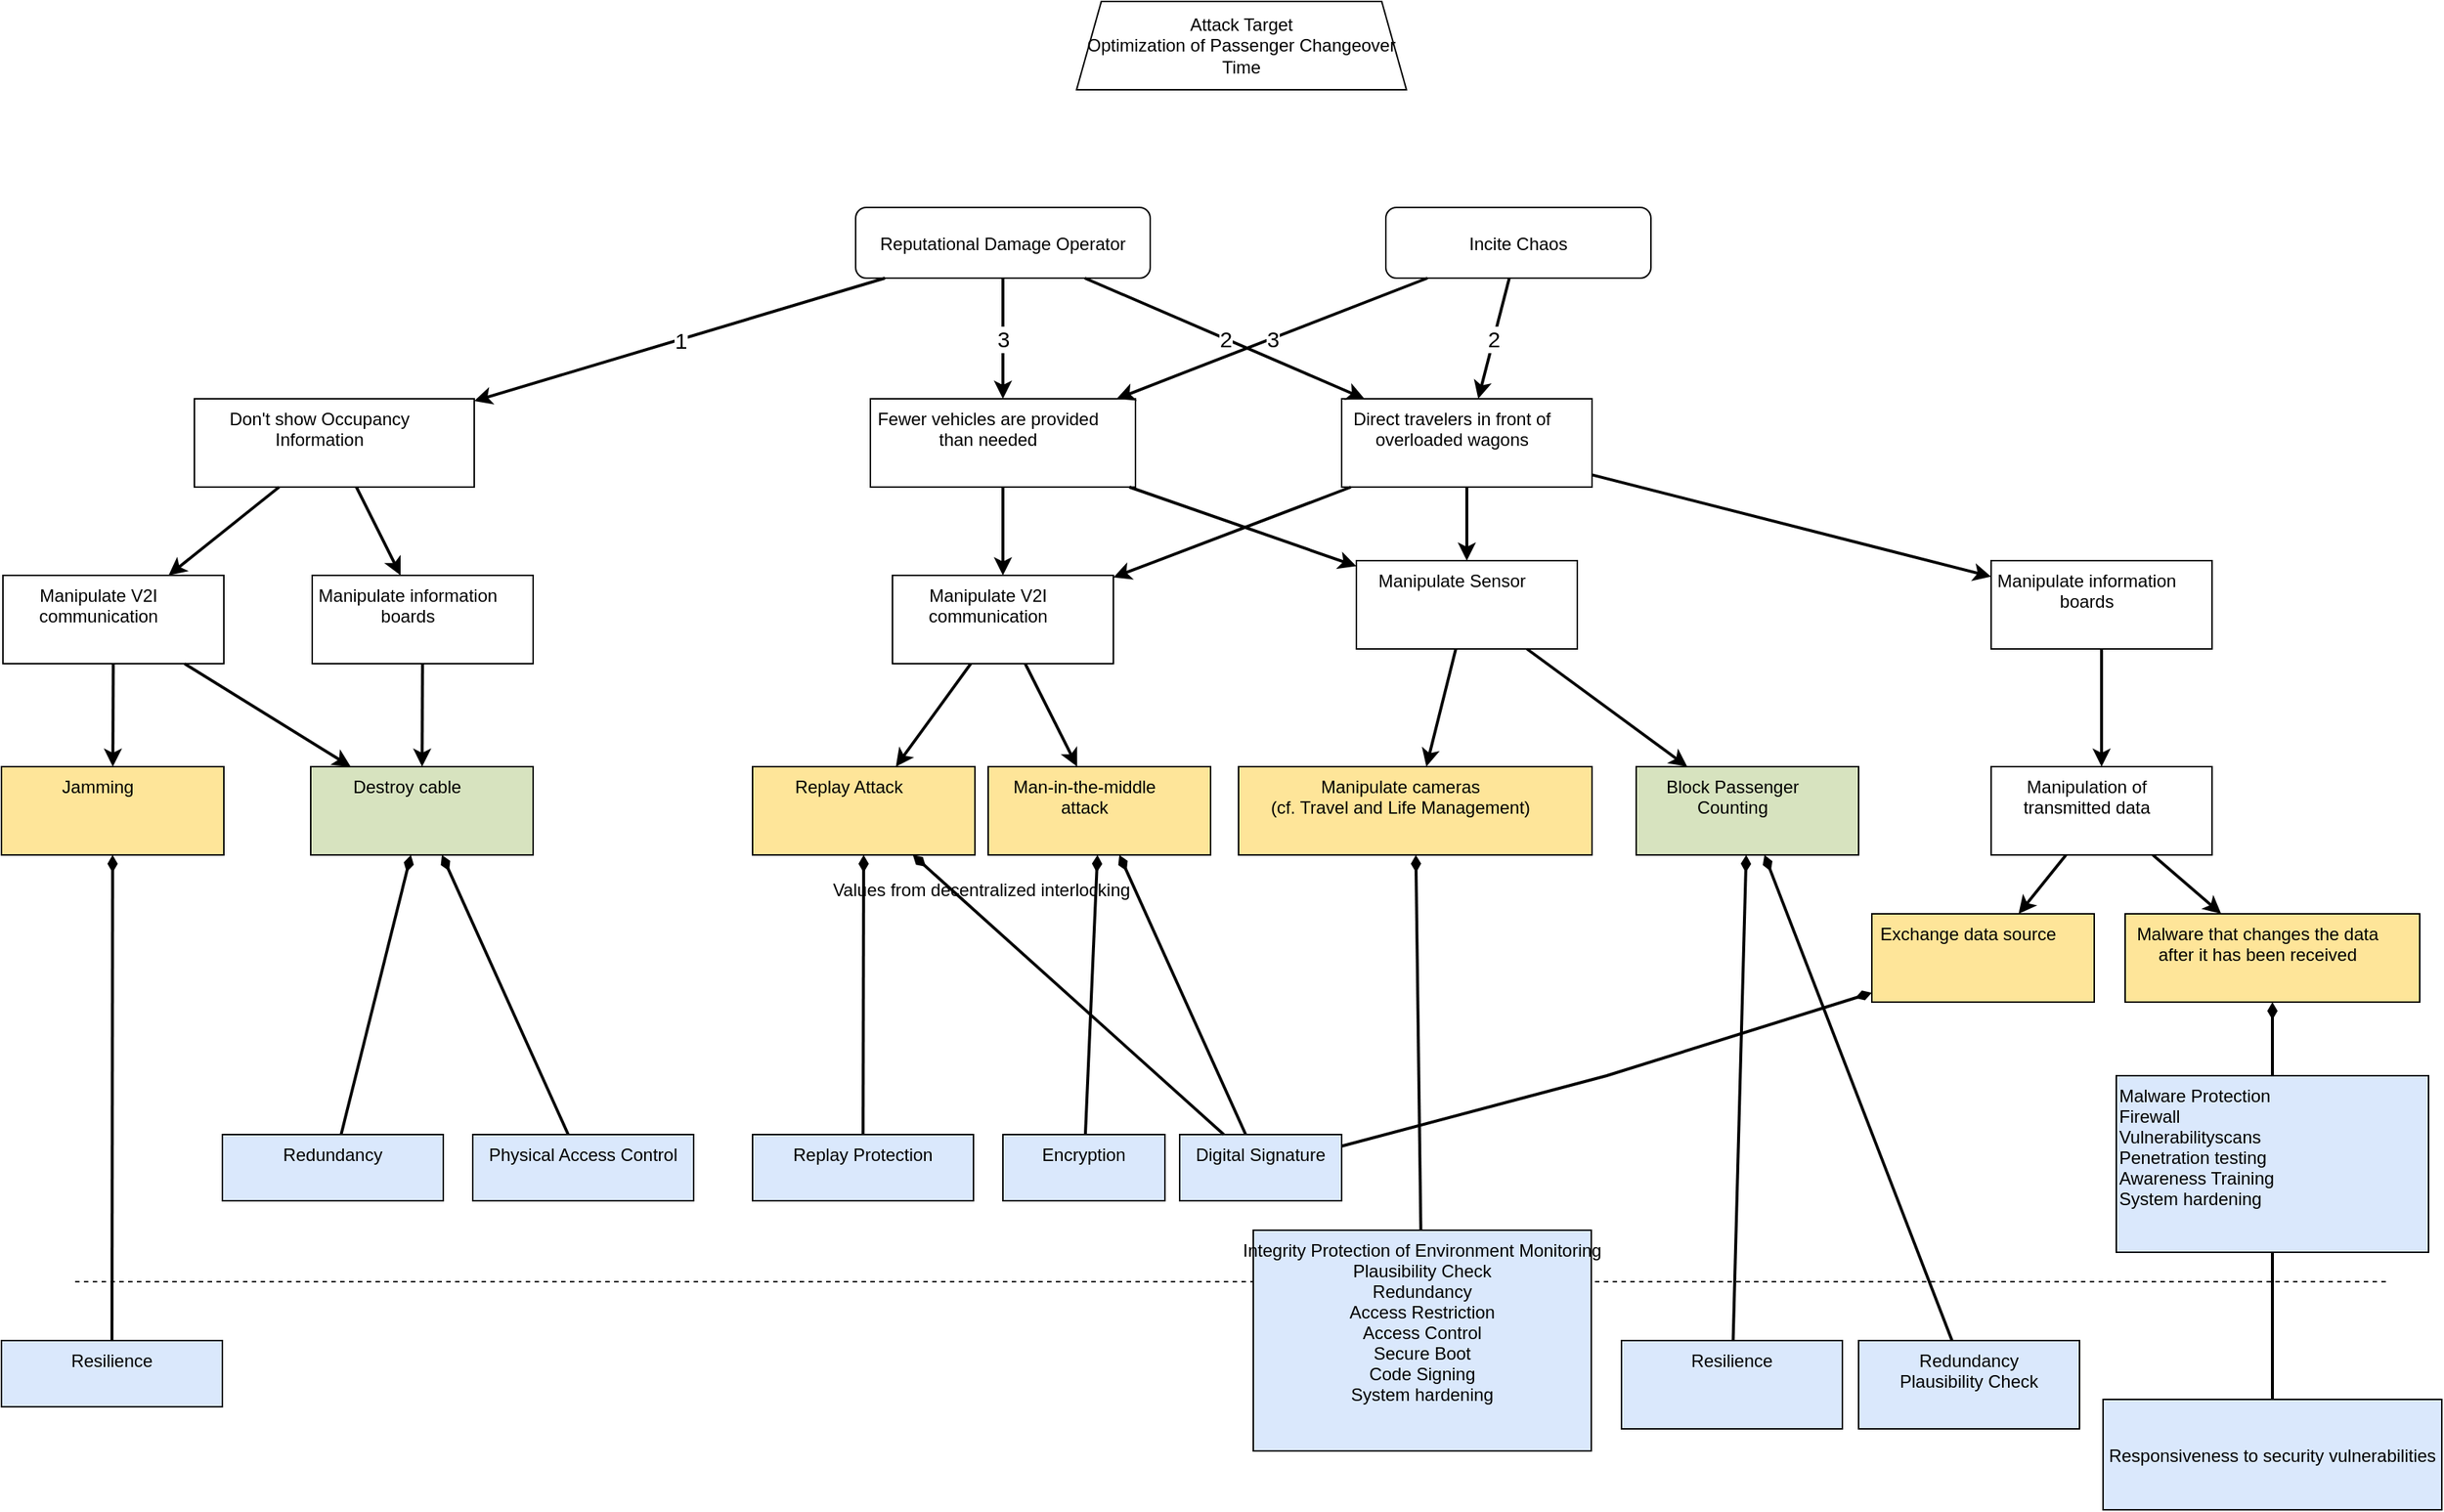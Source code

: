 <mxfile compressed="false" version="19.0.2" type="device">
  <diagram id="F4AxN8WZ1SMrrOvMYFiD" name="Page-1">
    <mxGraphModel dx="823" dy="1149" grid="1" gridSize="10" guides="1" tooltips="1" connect="1" arrows="1" fold="1" page="1" pageScale="1" pageWidth="850" pageHeight="1100" math="0" shadow="0">
      <root>
        <object tooltip="" id="0">
          <ag_global_attributes>
            <ag_global_attribute name="Resources" value="" iconName="hammer" min="0" max="5" />
            <ag_global_attribute name="Knowledge" value="" iconName="lightbulb" min="0" max="5" />
            <ag_global_attribute name="Location" value="" iconName="map_pin_ellipse" min="0" max="1" />
            <ag_global_attribute name="Impact" value="" iconName="flame" min="0" max="5" />
          </ag_global_attributes>
          <ag_attributes />
          <ag_computed_attributes />
          <ag_aggregation_functions>
            <ag_aggregation_function name="default" id="6b1d22791hih8" default="activity_w;link" fn="function (collection) { &#10;    var result = null; &#10;    if (collection.childAttributes.length == 1) { &#10;        result = collection.childAttributes[0].attributes;&#10;        result._marking = collection.childAttributes[0].id;&#10;    } else { &#10;        var candidates = []; &#10;        var worstValue = 0; &#10;        collection.childAttributes.forEach(function(child) { &#10;            var value = parseInt(child.computedAttribute); &#10;            if (value &gt; worstValue) { &#10;                worstValue = value; &#10;                candidates = []; &#10;                candidates.push(child); &#10;            } else if (value == worstValue) { &#10;                candidates.push(child); &#10;            } &#10;        }); &#10;        var tiebreaker = function(candidates, name, max) { &#10;            var min_value = max; &#10;            candidates.forEach(function(node) { &#10;                min_value = Math.min(min_value, node.attributes[name]); &#10;            }); &#10;            result = []; &#10;            candidates.forEach(function(node) { &#10;                if (node.attributes[name] == min_value) { &#10;                    result.push(node); &#10;                } &#10;            }); &#10;            return result; &#10;        }; &#10;        if (candidates.length &gt; 1) { &#10;            candidates = tiebreaker(candidates, &quot;Resources&quot;, collection.globalAttributes[&quot;Resources&quot;].max); &#10;            if (candidates.length &gt; 1) { &#10;                candidates = tiebreaker(candidates, &quot;Knowledge&quot;, collection.globalAttributes[&quot;Knowledge&quot;].max); &#10;            } &#10;        } &#10;        result = candidates[0].attributes;&#10;        result._marking = candidates[0].id;&#10;    } &#10;    return result; &#10;}" />
            <ag_aggregation_function name="AND" id="gf0d4f199018" default="and" fn="function (collection) { &#10;    var result = {}; &#10;    var ids = [];&#10;    collection.childAttributes.forEach(function(child) { &#10;    for (var attribute in child.attributes) { &#10;            if (attribute in result) { &#10;                result[attribute] += parseInt(child.attributes[attribute]); &#10;            } else { &#10;                result[attribute] = parseInt(child.attributes[attribute]); &#10;            } &#10;        }&#10;        ids.push(child.id);&#10;    }); &#10;    for (var attribute in result) { &#10;        if (attribute in collection.globalAttributes) { &#10;            result[attribute] = Math.min(collection.globalAttributes[attribute].max, result[attribute]); &#10;        } &#10;    }&#10;    result._marking = ids.join(&quot;;&quot;);&#10;    return result; &#10;}" />
            <ag_aggregation_function name="Security Control" id="73f575i0ghij5" default="activity_g;activity_y" fn="function (collection) { &#10;    var result = {}; &#10;    for (var attribute in collection.localAttributes) { &#10;        result[attribute] = parseInt(collection.localAttributes[attribute]); &#10;    } &#10;    collection.childAttributes.forEach(function(child) { &#10;        for (var attribute in child.attributes) { &#10;            if (attribute in collection.globalAttributes) { &#10;                if (attribute in result) { &#10;                    result[attribute] += parseInt(child.attributes[attribute]); &#10;                } &#10;            } &#10;        } &#10;    }); &#10;    for (var attribute in result) { &#10;        if (attribute in collection.globalAttributes) { &#10;            result[attribute] = Math.min(collection.globalAttributes[attribute].max, result[attribute]); &#10;        } &#10;    } &#10;    return result; &#10;}" />
            <ag_aggregation_function name="Risk" id="egf49jfgj408" default="consequence" fn="function (collection) {  &#10;    var maxRisk = &quot;L&quot;; &#10;    var matrix = [ &#10;        [&quot;L&quot;, &quot;L&quot;, &quot;L&quot;, &quot;L&quot;, &quot;L&quot;], &#10;        [&quot;L&quot;, &quot;L&quot;, &quot;M&quot;, &quot;M&quot;, &quot;M&quot;], &#10;        [&quot;L&quot;, &quot;M&quot;, &quot;M&quot;, &quot;S&quot;, &quot;S&quot;], &#10;        [&quot;L&quot;, &quot;M&quot;, &quot;S&quot;, &quot;V&quot;, &quot;V&quot;], &#10;        [&quot;L&quot;, &quot;M&quot;, &quot;S&quot;, &quot;V&quot;, &quot;V&quot;], &#10;    ];&#10;    ids = [];&#10; &#10;    var compareRisk = function(risk1, risk2) { &#10;        /*&#10;        * Returns:&#10;        *  - Null: if one of the parameters is not a character representing a risk&#10;        *  - Negativ integer: if risk1 &lt; risk2&#10;        *  - Zero: if risks are equal&#10;        *  - Positive integer: if risk1 &gt; risk2&#10;        */&#10;        var values = [&quot;L&quot;, &quot;M&quot;, &quot;S&quot;, &quot;V&quot;]; &#10;        var index_risk1 = values.indexOf(risk1); &#10;        var index_risk2 = values.indexOf(risk2); &#10; &#10;        if (index_risk1 == -1 || index_risk2 == -1) { &#10;            return null; &#10;        } &#10;        return index_risk1 - index_risk2; &#10; &#10;    } &#10;     &#10;    collection.childAttributes.forEach(function(child) {  &#10;        var impact = 1;  &#10;        if (child.edgeWeight !== null) {  &#10;            impact = parseInt(child.edgeWeight);  &#10;        }&#10;        var _impact = parseInt(child.attributes._impact) || 0;&#10;        impact = Math.max(impact - _impact, 1);&#10;        var af = parseInt(child.computedAttribute) || parseInt(child.attributes._af);&#10;        risk = matrix[af - 1][impact - 1];&#10;        result = compareRisk(risk, maxRisk);&#10;        if (result &gt; 0) { &#10;            maxRisk = risk;&#10;            ids = [child.id];&#10;        } else if (result == 0){&#10;            ids.push(child.id);&#10;        }&#10;    });  &#10;  &#10;    return {'_risk': maxRisk, &quot;_marking&quot;: ids.join(&quot;;&quot;)};  &#10;}" />
            <ag_aggregation_function name="Impact" id="397423adceb0f" default="" fn="function(collection) {&#10;    var impact = 0;&#10;    var result = {}&#10;    &#10;    collection.childAttributes.forEach(function(child) {&#10;        if (&quot;Impact&quot; in child.attributes) {&#10;            impact += parseInt(child.attributes[&quot;Impact&quot;]);&#10;        } else if (&quot;Resources&quot; in child.attributes &amp;&amp; &quot;Knowledge&quot; in child.attributes &amp;&amp; &quot;Location&quot; in child.attributes) {&#10;            result._af = child.computedAttribute&#10;            result._marking = child.id;&#10;        }&#10;    });&#10;    result._impact = Math.min(impact, collection.globalAttributes[&quot;Impact&quot;].max);&#10;    &#10;    return result;&#10;}" />
          </ag_aggregation_functions>
          <ag_computed_attributes_functions>
            <ag_computed_attributes_function name="default" id="dbg60ff69g9a" default="activity_w;activity_g;activity_y" fn="function (collection) { &#10;    var colorMatrix = {&#10;        5: {&quot;fillColor&quot;: &quot;#cc0000&quot;, &quot;fontColor&quot;: &quot;#ffffff&quot;},&#10;        4: {&quot;fillColor&quot;: &quot;#ff4000&quot;, &quot;fontColor&quot;: &quot;#ffffff&quot;},&#10;        3: {&quot;fillColor&quot;: &quot;#ffdd00&quot;, &quot;fontColor&quot;: &quot;#000000&quot;},&#10;        2: {&quot;fillColor&quot;: &quot;#d4ff00&quot;, &quot;fontColor&quot;: &quot;#000000&quot;},&#10;        1: {&quot;fillColor&quot;: &quot;#40ff00&quot;, &quot;fontColor&quot;: &quot;#000000&quot;}&#10;    }&#10;    var matrix = [ &#10;        [5, 5, 4, 3, 2], &#10;        [5, 4, 4, 3, 2], &#10;        [5, 4, 4, 3, 2], &#10;        [4, 3, 3, 2, 1], &#10;        [3, 2, 2, 1, 1], &#10;    ];&#10;    var result = {};&#10;    &#10;    if (&quot;Knowledge&quot; in collection.cellAttributes &amp;&amp; &quot;Resources&quot; in collection.cellAttributes) {&#10;        var knowledgeIndex = parseInt(collection.cellAttributes[&quot;Knowledge&quot;]) - 1; &#10;        var resourcesIndex = parseInt(collection.cellAttributes[&quot;Resources&quot;]) - 1;&#10;        &#10;        var value = Math.min(5, &#10;            Math.max(collection.globalAttributes[&quot;Location&quot;].max, &#10;                Math.max( matrix[knowledgeIndex][resourcesIndex] - parseInt(collection.cellAttributes[&quot;Location&quot;])) &#10;            ));&#10;        result = colorMatrix[value] || result;&#10;        result[&quot;value&quot;] = value;&#10;    }&#10;    &#10;    return result;&#10;}" />
            <ag_computed_attributes_function name="Risk" id="6c831697g9i0a" default="" fn="function(collection){&#10;    var riskMatrix = {&#10;        &quot;V&quot;: {&quot;fillColor&quot;: &quot;#cc0000&quot;, &quot;fontColor&quot;: &quot;#ffffff&quot;},&#10;        &quot;S&quot;: {&quot;fillColor&quot;: &quot;#ff4000&quot;, &quot;fontColor&quot;: &quot;#ffffff&quot;},&#10;        &quot;M&quot;: {&quot;fillColor&quot;: &quot;#ffdd00&quot;, &quot;fontColor&quot;: &quot;#000000&quot;},&#10;        &quot;L&quot;: {&quot;fillColor&quot;: &quot;#40ff00&quot;, &quot;fontColor&quot;: &quot;#000000&quot;},&#10;    };&#10;    var result = {};&#10;    &#10;    if (&quot;_risk&quot; in collection.cellAttributes) {&#10;        var risk = collection.cellAttributes[&quot;_risk&quot;];&#10;        result = riskMatrix[risk] || result;&#10;        result[&quot;value&quot;] = risk;&#10;    }&#10;    &#10;    return result; &#10;}" />
          </ag_computed_attributes_functions>
          <mxCell />
        </object>
        <object id="1">
          <ag_attributes />
          <ag_computed_attributes />
          <mxCell parent="0" />
        </object>
        <object label="Attack Target&#10;Optimization of Passenger Changeover Time" id="n57FyAwIbhO4dcMOLswb-1">
          <ag_attributes />
          <ag_computed_attributes />
          <mxCell style="whiteSpace=wrap;shape=trapezoid;size=0.075;" parent="1" vertex="1">
            <mxGeometry x="1620" y="20" width="224" height="60" as="geometry" />
          </mxCell>
        </object>
        <object label="Incite Chaos" id="n57FyAwIbhO4dcMOLswb-2">
          <ag_attributes _risk="L" _marking="Q83BL9estXzjmOVweNH6-2;Q83BL9estXzjmOVweNH6-41" />
          <ag_computed_attributes fillColor="#40ff00" fontColor="#000000" value="L" />
          <ag_computed_attributes_function_reference ag_computed_attributes_function_reference="6c831697g9i0a" />
          <ag_aggregation_function_reference ag_aggregation_function_reference="egf49jfgj408" />
          <mxCell style="shape=attackgraphs.node;rounded=1" parent="1" vertex="1">
            <mxGeometry x="1830" y="160" width="180" height="48" as="geometry" />
          </mxCell>
        </object>
        <object label="Direct travelers in front of overloaded wagons" Knowledge="" Resources="" Location="" id="Q83BL9estXzjmOVweNH6-2">
          <ag_attributes label="NaN" Knowledge="5" Resources="4" Location="1" _marking="Q83BL9estXzjmOVweNH6-10" />
          <ag_computed_attributes fillColor="#40ff00" fontColor="#000000" value="1" />
          <ag_aggregation_function_reference ag_aggregation_function_reference="6b1d22791hih8" />
          <ag_computed_attributes_function_reference ag_computed_attributes_function_reference="dbg60ff69g9a" />
          <mxCell style="whiteSpace=wrap;shape=attackgraphs.node;spacingRight=20;verticalAlign=top;" parent="1" vertex="1">
            <mxGeometry x="1800" y="290" width="170" height="60" as="geometry" />
          </mxCell>
        </object>
        <object label="Reputational Damage Operator" id="Q83BL9estXzjmOVweNH6-3">
          <ag_attributes _risk="L" _marking="Q83BL9estXzjmOVweNH6-2;Q83BL9estXzjmOVweNH6-30;Q83BL9estXzjmOVweNH6-41" />
          <ag_computed_attributes fillColor="#40ff00" fontColor="#000000" value="L" />
          <ag_computed_attributes_function_reference ag_computed_attributes_function_reference="6c831697g9i0a" />
          <ag_aggregation_function_reference ag_aggregation_function_reference="egf49jfgj408" />
          <mxCell style="shape=attackgraphs.node;rounded=1" parent="1" vertex="1">
            <mxGeometry x="1470" y="160" width="200" height="48" as="geometry" />
          </mxCell>
        </object>
        <object label="Manipulate V2I communication" Knowledge="" Resources="" Location="" id="Q83BL9estXzjmOVweNH6-4">
          <ag_attributes label="NaN" Knowledge="5" Resources="5" Location="1" _marking="Q83BL9estXzjmOVweNH6-13" />
          <ag_computed_attributes fillColor="#40ff00" fontColor="#000000" value="1" />
          <ag_computed_attributes_function_reference ag_computed_attributes_function_reference="dbg60ff69g9a" />
          <ag_aggregation_function_reference ag_aggregation_function_reference="6b1d22791hih8" />
          <mxCell style="whiteSpace=wrap;shape=attackgraphs.node;spacingRight=20;verticalAlign=top;" parent="1" vertex="1">
            <mxGeometry x="1495" y="410" width="150" height="60" as="geometry" />
          </mxCell>
        </object>
        <object label="Manipulate Sensor" Knowledge="" Resources="" Location="" id="Q83BL9estXzjmOVweNH6-5">
          <ag_attributes label="NaN" Knowledge="5" Resources="5" Location="1" _marking="Q83BL9estXzjmOVweNH6-25" />
          <ag_computed_attributes fillColor="#40ff00" fontColor="#000000" value="1" />
          <ag_aggregation_function_reference ag_aggregation_function_reference="6b1d22791hih8" />
          <ag_computed_attributes_function_reference ag_computed_attributes_function_reference="dbg60ff69g9a" />
          <mxCell style="whiteSpace=wrap;shape=attackgraphs.node;spacingRight=20;verticalAlign=top;" parent="1" vertex="1">
            <mxGeometry x="1810" y="400" width="150" height="60" as="geometry" />
          </mxCell>
        </object>
        <object label="2" id="Q83BL9estXzjmOVweNH6-6">
          <ag_attributes />
          <ag_computed_attributes />
          <mxCell style="edgeStyle=none;rounded=0;orthogonalLoop=1;jettySize=auto;html=1;strokeWidth=2;strokeColor=#000000;fontSize=15;" parent="1" source="n57FyAwIbhO4dcMOLswb-2" target="Q83BL9estXzjmOVweNH6-2" edge="1">
            <mxGeometry relative="1" as="geometry">
              <mxPoint x="1949.995" y="200" as="sourcePoint" />
              <mxPoint x="2117.321" y="312" as="targetPoint" />
            </mxGeometry>
          </mxCell>
        </object>
        <object label="2" id="Q83BL9estXzjmOVweNH6-7">
          <ag_attributes />
          <ag_computed_attributes />
          <mxCell style="edgeStyle=none;rounded=0;orthogonalLoop=1;jettySize=auto;html=1;strokeWidth=2;strokeColor=#000000;fontSize=15;" parent="1" source="Q83BL9estXzjmOVweNH6-3" target="Q83BL9estXzjmOVweNH6-2" edge="1">
            <mxGeometry relative="1" as="geometry">
              <mxPoint x="1808.095" y="218" as="sourcePoint" />
              <mxPoint x="1742.381" y="290" as="targetPoint" />
            </mxGeometry>
          </mxCell>
        </object>
        <object id="Q83BL9estXzjmOVweNH6-8">
          <ag_attributes />
          <ag_computed_attributes />
          <mxCell style="edgeStyle=none;rounded=0;orthogonalLoop=1;jettySize=auto;html=1;strokeWidth=2;strokeColor=#000000;spacingRight=20;verticalAlign=top;" parent="1" source="Q83BL9estXzjmOVweNH6-2" target="Q83BL9estXzjmOVweNH6-4" edge="1">
            <mxGeometry relative="1" as="geometry">
              <mxPoint x="1771.905" y="218" as="sourcePoint" />
              <mxPoint x="1837.619" y="290" as="targetPoint" />
            </mxGeometry>
          </mxCell>
        </object>
        <object id="Q83BL9estXzjmOVweNH6-9">
          <ag_attributes />
          <ag_computed_attributes />
          <mxCell style="edgeStyle=none;rounded=0;orthogonalLoop=1;jettySize=auto;html=1;strokeWidth=2;strokeColor=#000000;spacingRight=20;verticalAlign=top;" parent="1" source="Q83BL9estXzjmOVweNH6-2" target="Q83BL9estXzjmOVweNH6-5" edge="1">
            <mxGeometry relative="1" as="geometry">
              <mxPoint x="1830" y="350" as="sourcePoint" />
              <mxPoint x="1760" y="410" as="targetPoint" />
            </mxGeometry>
          </mxCell>
        </object>
        <object id="f9mDXOpxHVlWeJ7yQKiY-4">
          <ag_attributes />
          <ag_computed_attributes />
          <mxCell style="rounded=0;orthogonalLoop=1;jettySize=auto;html=1;exitX=0.5;exitY=1;exitDx=0;exitDy=0;strokeWidth=2;strokeColor=#000000;spacingRight=20;verticalAlign=top;" parent="1" source="Q83BL9estXzjmOVweNH6-10" target="f9mDXOpxHVlWeJ7yQKiY-2" edge="1">
            <mxGeometry relative="1" as="geometry" />
          </mxCell>
        </object>
        <object label="Manipulate information boards" Knowledge="" Resources="" Location="" id="Q83BL9estXzjmOVweNH6-10">
          <ag_attributes label="NaN" Knowledge="5" Resources="4" Location="1" _marking="f9mDXOpxHVlWeJ7yQKiY-2" />
          <ag_computed_attributes fillColor="#40ff00" fontColor="#000000" value="1" />
          <ag_aggregation_function_reference ag_aggregation_function_reference="6b1d22791hih8" />
          <ag_computed_attributes_function_reference ag_computed_attributes_function_reference="dbg60ff69g9a" />
          <mxCell style="whiteSpace=wrap;shape=attackgraphs.node;spacingRight=20;verticalAlign=top;" parent="1" vertex="1">
            <mxGeometry x="2241" y="400" width="150" height="60" as="geometry" />
          </mxCell>
        </object>
        <object id="Q83BL9estXzjmOVweNH6-11">
          <ag_attributes />
          <ag_computed_attributes />
          <mxCell style="edgeStyle=none;rounded=0;orthogonalLoop=1;jettySize=auto;html=1;strokeWidth=2;strokeColor=#000000;spacingRight=20;verticalAlign=top;" parent="1" source="Q83BL9estXzjmOVweNH6-2" target="Q83BL9estXzjmOVweNH6-10" edge="1">
            <mxGeometry relative="1" as="geometry">
              <mxPoint x="1872.5" y="350" as="sourcePoint" />
              <mxPoint x="1887.5" y="410" as="targetPoint" />
            </mxGeometry>
          </mxCell>
        </object>
        <object label="Replay Attack" Knowledge="2" Resources="1" Location="0" id="Q83BL9estXzjmOVweNH6-13">
          <ag_computed_attributes_function_reference ag_computed_attributes_function_reference="dbg60ff69g9a" />
          <ag_attributes label="NaN" Knowledge="5" Resources="5" Location="1" />
          <ag_computed_attributes fillColor="#40ff00" fontColor="#000000" value="1" />
          <ag_aggregation_function_reference ag_aggregation_function_reference="73f575i0ghij5" />
          <mxCell style="fillColor=#fee599;whiteSpace=wrap;shape=attackgraphs.node;spacingRight=20;verticalAlign=top;" parent="1" vertex="1">
            <mxGeometry x="1400" y="540" width="151" height="60" as="geometry" />
          </mxCell>
        </object>
        <object label="Man-in-the-middle attack" Knowledge="2" Resources="1" Location="0" id="Q83BL9estXzjmOVweNH6-14">
          <ag_computed_attributes_function_reference ag_computed_attributes_function_reference="dbg60ff69g9a" />
          <ag_attributes label="NaN" Knowledge="5" Resources="5" Location="1" />
          <ag_computed_attributes fillColor="#40ff00" fontColor="#000000" value="1" />
          <ag_aggregation_function_reference ag_aggregation_function_reference="73f575i0ghij5" />
          <mxCell style="fillColor=#fee599;whiteSpace=wrap;shape=attackgraphs.node;spacingRight=20;verticalAlign=top;" parent="1" vertex="1">
            <mxGeometry x="1560" y="540" width="151" height="60" as="geometry" />
          </mxCell>
        </object>
        <object id="Q83BL9estXzjmOVweNH6-19">
          <ag_attributes />
          <ag_computed_attributes />
          <mxCell style="edgeStyle=none;rounded=0;orthogonalLoop=1;jettySize=auto;html=1;strokeWidth=2;strokeColor=#000000;spacingRight=20;verticalAlign=top;" parent="1" source="Q83BL9estXzjmOVweNH6-4" target="Q83BL9estXzjmOVweNH6-13" edge="1">
            <mxGeometry relative="1" as="geometry">
              <mxPoint x="1820" y="351.429" as="sourcePoint" />
              <mxPoint x="1585" y="418.571" as="targetPoint" />
            </mxGeometry>
          </mxCell>
        </object>
        <object id="Q83BL9estXzjmOVweNH6-20">
          <ag_attributes />
          <ag_computed_attributes />
          <mxCell style="edgeStyle=none;rounded=0;orthogonalLoop=1;jettySize=auto;html=1;strokeWidth=2;strokeColor=#000000;spacingRight=20;verticalAlign=top;" parent="1" source="Q83BL9estXzjmOVweNH6-4" target="Q83BL9estXzjmOVweNH6-14" edge="1">
            <mxGeometry relative="1" as="geometry">
              <mxPoint x="1830" y="361.429" as="sourcePoint" />
              <mxPoint x="1595" y="428.571" as="targetPoint" />
            </mxGeometry>
          </mxCell>
        </object>
        <object label="Manipulate cameras&#10;(cf. Travel and Life Management)" Knowledge="2" Resources="2" Location="1" id="Q83BL9estXzjmOVweNH6-24">
          <ag_computed_attributes_function_reference ag_computed_attributes_function_reference="dbg60ff69g9a" />
          <ag_attributes label="NaN" Knowledge="5" Resources="5" Location="1" />
          <ag_computed_attributes fillColor="#40ff00" fontColor="#000000" value="1" />
          <ag_aggregation_function_reference ag_aggregation_function_reference="73f575i0ghij5" />
          <mxCell style="fillColor=#fee599;whiteSpace=wrap;shape=attackgraphs.node;spacingRight=20;verticalAlign=top;" parent="1" vertex="1">
            <mxGeometry x="1730" y="540" width="240" height="60" as="geometry" />
          </mxCell>
        </object>
        <object label="Block Passenger Counting" Knowledge="2" Resources="2" Location="1" id="Q83BL9estXzjmOVweNH6-25">
          <ag_computed_attributes_function_reference ag_computed_attributes_function_reference="dbg60ff69g9a" />
          <ag_attributes label="NaN" Knowledge="5" Resources="5" Location="1" />
          <ag_computed_attributes fillColor="#40ff00" fontColor="#000000" value="1" />
          <ag_aggregation_function_reference ag_aggregation_function_reference="73f575i0ghij5" />
          <mxCell style="whiteSpace=wrap;fillColor=#d7e3bf;shape=attackgraphs.node;spacingRight=20;verticalAlign=top;" parent="1" vertex="1">
            <mxGeometry x="2000" y="540" width="151" height="60" as="geometry" />
          </mxCell>
        </object>
        <object id="Q83BL9estXzjmOVweNH6-26">
          <ag_attributes />
          <ag_computed_attributes />
          <mxCell style="edgeStyle=none;rounded=0;orthogonalLoop=1;jettySize=auto;html=1;strokeWidth=2;strokeColor=#000000;spacingRight=20;verticalAlign=top;" parent="1" source="Q83BL9estXzjmOVweNH6-5" target="Q83BL9estXzjmOVweNH6-25" edge="1">
            <mxGeometry relative="1" as="geometry">
              <mxPoint x="2020" y="462.317" as="sourcePoint" />
              <mxPoint x="1700" y="557.535" as="targetPoint" />
            </mxGeometry>
          </mxCell>
        </object>
        <object id="Q83BL9estXzjmOVweNH6-27">
          <ag_attributes />
          <ag_computed_attributes />
          <mxCell style="edgeStyle=none;rounded=0;orthogonalLoop=1;jettySize=auto;html=1;strokeWidth=2;strokeColor=#000000;spacingRight=20;verticalAlign=top;" parent="1" source="Q83BL9estXzjmOVweNH6-5" target="Q83BL9estXzjmOVweNH6-24" edge="1">
            <mxGeometry relative="1" as="geometry">
              <mxPoint x="2030" y="472.317" as="sourcePoint" />
              <mxPoint x="1710" y="567.535" as="targetPoint" />
            </mxGeometry>
          </mxCell>
        </object>
        <object label="Exchange data source" Knowledge="3" Resources="2" Location="1" id="Q83BL9estXzjmOVweNH6-28">
          <ag_computed_attributes_function_reference ag_computed_attributes_function_reference="dbg60ff69g9a" />
          <ag_attributes label="NaN" Knowledge="5" Resources="4" Location="1" />
          <ag_computed_attributes fillColor="#40ff00" fontColor="#000000" value="1" />
          <ag_aggregation_function_reference ag_aggregation_function_reference="73f575i0ghij5" />
          <mxCell style="fillColor=#fee599;whiteSpace=wrap;shape=attackgraphs.node;spacingRight=20;verticalAlign=top;" parent="1" vertex="1">
            <mxGeometry x="2160" y="640" width="151" height="60" as="geometry" />
          </mxCell>
        </object>
        <object id="Q83BL9estXzjmOVweNH6-29">
          <ag_attributes />
          <ag_computed_attributes />
          <mxCell style="edgeStyle=none;rounded=0;orthogonalLoop=1;jettySize=auto;html=1;strokeWidth=2;strokeColor=#000000;spacingRight=20;verticalAlign=top;" parent="1" source="f9mDXOpxHVlWeJ7yQKiY-2" target="Q83BL9estXzjmOVweNH6-28" edge="1">
            <mxGeometry relative="1" as="geometry">
              <mxPoint x="2200" y="462.317" as="sourcePoint" />
              <mxPoint x="1880" y="557.535" as="targetPoint" />
            </mxGeometry>
          </mxCell>
        </object>
        <object label="Don't show Occupancy Information" Knowledge="" Resources="" Location="" id="Q83BL9estXzjmOVweNH6-30">
          <ag_attributes label="NaN" Knowledge="5" Resources="4" Location="1" _marking="Q83BL9estXzjmOVweNH6-31" />
          <ag_computed_attributes fillColor="#40ff00" fontColor="#000000" value="1" />
          <ag_aggregation_function_reference ag_aggregation_function_reference="6b1d22791hih8" />
          <ag_computed_attributes_function_reference ag_computed_attributes_function_reference="dbg60ff69g9a" />
          <mxCell style="whiteSpace=wrap;shape=attackgraphs.node;spacingRight=20;verticalAlign=top;" parent="1" vertex="1">
            <mxGeometry x="1021" y="290" width="190" height="60" as="geometry" />
          </mxCell>
        </object>
        <object label="Manipulate V2I communication" Knowledge="" Resources="" Location="" id="Q83BL9estXzjmOVweNH6-31">
          <ag_attributes label="NaN" Knowledge="5" Resources="4" Location="1" _marking="Q83BL9estXzjmOVweNH6-35" />
          <ag_computed_attributes fillColor="#40ff00" fontColor="#000000" value="1" />
          <ag_computed_attributes_function_reference ag_computed_attributes_function_reference="dbg60ff69g9a" />
          <ag_aggregation_function_reference ag_aggregation_function_reference="6b1d22791hih8" />
          <mxCell style="whiteSpace=wrap;shape=attackgraphs.node;spacingRight=20;verticalAlign=top;" parent="1" vertex="1">
            <mxGeometry x="891" y="410" width="150" height="60" as="geometry" />
          </mxCell>
        </object>
        <object id="Q83BL9estXzjmOVweNH6-32">
          <ag_attributes />
          <ag_computed_attributes />
          <mxCell style="edgeStyle=none;rounded=0;orthogonalLoop=1;jettySize=auto;html=1;strokeWidth=2;strokeColor=#000000;spacingRight=20;verticalAlign=top;" parent="1" source="Q83BL9estXzjmOVweNH6-31" target="Q83BL9estXzjmOVweNH6-35" edge="1">
            <mxGeometry relative="1" as="geometry">
              <mxPoint x="1182" y="171.429" as="sourcePoint" />
              <mxPoint x="947" y="238.571" as="targetPoint" />
            </mxGeometry>
          </mxCell>
        </object>
        <object id="Q83BL9estXzjmOVweNH6-33">
          <ag_attributes />
          <ag_computed_attributes />
          <mxCell style="edgeStyle=none;rounded=0;orthogonalLoop=1;jettySize=auto;html=1;strokeWidth=2;strokeColor=#000000;spacingRight=20;verticalAlign=top;" parent="1" source="Q83BL9estXzjmOVweNH6-31" target="Q83BL9estXzjmOVweNH6-34" edge="1">
            <mxGeometry relative="1" as="geometry">
              <mxPoint x="1192" y="181.429" as="sourcePoint" />
              <mxPoint x="957" y="248.571" as="targetPoint" />
            </mxGeometry>
          </mxCell>
        </object>
        <object label="Destroy cable" Knowledge="1" Resources="1" Location="1" id="Q83BL9estXzjmOVweNH6-34">
          <ag_computed_attributes_function_reference ag_computed_attributes_function_reference="dbg60ff69g9a" />
          <ag_attributes label="NaN" Knowledge="4" Resources="5" Location="1" />
          <ag_computed_attributes fillColor="#40ff00" fontColor="#000000" value="1" />
          <ag_aggregation_function_reference ag_aggregation_function_reference="73f575i0ghij5" />
          <mxCell style="whiteSpace=wrap;fillColor=#d7e3bf;shape=attackgraphs.node;spacingRight=20;verticalAlign=top;" parent="1" vertex="1">
            <mxGeometry x="1100" y="540" width="151" height="60" as="geometry" />
          </mxCell>
        </object>
        <object label="Jamming" Knowledge="2" Resources="2" Location="1" id="Q83BL9estXzjmOVweNH6-35">
          <ag_computed_attributes_function_reference ag_computed_attributes_function_reference="dbg60ff69g9a" />
          <ag_attributes label="NaN" Knowledge="5" Resources="4" Location="1" />
          <ag_computed_attributes fillColor="#40ff00" fontColor="#000000" value="1" />
          <ag_aggregation_function_reference ag_aggregation_function_reference="73f575i0ghij5" />
          <mxCell style="fillColor=#fee599;whiteSpace=wrap;shape=attackgraphs.node;spacingRight=20;verticalAlign=top;" parent="1" vertex="1">
            <mxGeometry x="890" y="540" width="151" height="60" as="geometry" />
          </mxCell>
        </object>
        <object label="Manipulate information boards" Knowledge="" Resources="" Location="" id="Q83BL9estXzjmOVweNH6-36">
          <ag_attributes label="NaN" Knowledge="4" Resources="5" Location="1" _marking="Q83BL9estXzjmOVweNH6-34" />
          <ag_computed_attributes fillColor="#40ff00" fontColor="#000000" value="1" />
          <ag_computed_attributes_function_reference ag_computed_attributes_function_reference="dbg60ff69g9a" />
          <ag_aggregation_function_reference ag_aggregation_function_reference="6b1d22791hih8" />
          <mxCell style="whiteSpace=wrap;shape=attackgraphs.node;spacingRight=20;verticalAlign=top;" parent="1" vertex="1">
            <mxGeometry x="1101" y="410" width="150" height="60" as="geometry" />
          </mxCell>
        </object>
        <object id="Q83BL9estXzjmOVweNH6-37">
          <ag_attributes />
          <ag_computed_attributes />
          <mxCell style="edgeStyle=none;rounded=0;orthogonalLoop=1;jettySize=auto;html=1;strokeWidth=2;strokeColor=#000000;spacingRight=20;verticalAlign=top;" parent="1" source="Q83BL9estXzjmOVweNH6-36" target="Q83BL9estXzjmOVweNH6-34" edge="1">
            <mxGeometry relative="1" as="geometry">
              <mxPoint x="746.1" y="212.47" as="sourcePoint" />
              <mxPoint x="881" y="290.005" as="targetPoint" />
            </mxGeometry>
          </mxCell>
        </object>
        <object label="1" id="Q83BL9estXzjmOVweNH6-38">
          <ag_attributes />
          <ag_computed_attributes />
          <mxCell style="edgeStyle=none;rounded=0;orthogonalLoop=1;jettySize=auto;html=1;strokeWidth=2;strokeColor=#000000;fontSize=15;" parent="1" source="Q83BL9estXzjmOVweNH6-3" target="Q83BL9estXzjmOVweNH6-30" edge="1">
            <mxGeometry relative="1" as="geometry">
              <mxPoint x="1610.882" y="218" as="sourcePoint" />
              <mxPoint x="1820" y="300.435" as="targetPoint" />
            </mxGeometry>
          </mxCell>
        </object>
        <object id="Q83BL9estXzjmOVweNH6-39">
          <ag_attributes />
          <ag_computed_attributes />
          <mxCell style="edgeStyle=none;rounded=0;orthogonalLoop=1;jettySize=auto;html=1;strokeWidth=2;strokeColor=#000000;spacingRight=20;verticalAlign=top;" parent="1" source="Q83BL9estXzjmOVweNH6-30" target="Q83BL9estXzjmOVweNH6-31" edge="1">
            <mxGeometry relative="1" as="geometry">
              <mxPoint x="1461.882" y="228" as="sourcePoint" />
              <mxPoint x="1671" y="310.435" as="targetPoint" />
            </mxGeometry>
          </mxCell>
        </object>
        <object id="Q83BL9estXzjmOVweNH6-40">
          <ag_attributes />
          <ag_computed_attributes />
          <mxCell style="edgeStyle=none;rounded=0;orthogonalLoop=1;jettySize=auto;html=1;strokeWidth=2;strokeColor=#000000;spacingRight=20;verticalAlign=top;" parent="1" source="Q83BL9estXzjmOVweNH6-30" target="Q83BL9estXzjmOVweNH6-36" edge="1">
            <mxGeometry relative="1" as="geometry">
              <mxPoint x="1471.882" y="238" as="sourcePoint" />
              <mxPoint x="1681" y="320.435" as="targetPoint" />
            </mxGeometry>
          </mxCell>
        </object>
        <object label="Fewer vehicles are provided than needed" Knowledge="" Resources="" Location="" id="Q83BL9estXzjmOVweNH6-41">
          <ag_attributes label="NaN" Knowledge="5" Resources="5" Location="1" _marking="Q83BL9estXzjmOVweNH6-4" />
          <ag_computed_attributes fillColor="#40ff00" fontColor="#000000" value="1" />
          <ag_aggregation_function_reference ag_aggregation_function_reference="6b1d22791hih8" />
          <ag_computed_attributes_function_reference ag_computed_attributes_function_reference="dbg60ff69g9a" />
          <mxCell style="whiteSpace=wrap;shape=attackgraphs.node;spacingRight=20;verticalAlign=top;" parent="1" vertex="1">
            <mxGeometry x="1480" y="290" width="180" height="60" as="geometry" />
          </mxCell>
        </object>
        <object id="Q83BL9estXzjmOVweNH6-42">
          <ag_attributes />
          <ag_computed_attributes />
          <mxCell style="edgeStyle=none;rounded=0;orthogonalLoop=1;jettySize=auto;html=1;strokeWidth=2;strokeColor=#000000;spacingRight=20;verticalAlign=top;" parent="1" source="Q83BL9estXzjmOVweNH6-41" target="Q83BL9estXzjmOVweNH6-4" edge="1">
            <mxGeometry relative="1" as="geometry">
              <mxPoint x="1820" y="358.125" as="sourcePoint" />
              <mxPoint x="1650" y="421.875" as="targetPoint" />
            </mxGeometry>
          </mxCell>
        </object>
        <object id="Q83BL9estXzjmOVweNH6-43">
          <ag_attributes />
          <ag_computed_attributes />
          <mxCell style="edgeStyle=none;rounded=0;orthogonalLoop=1;jettySize=auto;html=1;strokeWidth=2;strokeColor=#000000;spacingRight=20;verticalAlign=top;" parent="1" source="Q83BL9estXzjmOVweNH6-41" target="Q83BL9estXzjmOVweNH6-5" edge="1">
            <mxGeometry relative="1" as="geometry">
              <mxPoint x="1830" y="368.125" as="sourcePoint" />
              <mxPoint x="1660" y="431.875" as="targetPoint" />
            </mxGeometry>
          </mxCell>
        </object>
        <object label="3" id="Q83BL9estXzjmOVweNH6-44">
          <ag_attributes />
          <ag_computed_attributes />
          <mxCell style="edgeStyle=none;rounded=0;orthogonalLoop=1;jettySize=auto;html=1;strokeWidth=2;strokeColor=#000000;fontSize=15;" parent="1" source="n57FyAwIbhO4dcMOLswb-2" target="Q83BL9estXzjmOVweNH6-41" edge="1">
            <mxGeometry relative="1" as="geometry">
              <mxPoint x="1651.321" y="248" as="sourcePoint" />
              <mxPoint x="1820" y="304.762" as="targetPoint" />
            </mxGeometry>
          </mxCell>
        </object>
        <object label="3" id="Q83BL9estXzjmOVweNH6-45">
          <ag_attributes />
          <ag_computed_attributes />
          <mxCell style="edgeStyle=none;rounded=0;orthogonalLoop=1;jettySize=auto;html=1;strokeWidth=2;strokeColor=#000000;fontSize=15;" parent="1" source="Q83BL9estXzjmOVweNH6-3" target="Q83BL9estXzjmOVweNH6-41" edge="1">
            <mxGeometry relative="1" as="geometry">
              <mxPoint x="1661.321" y="258" as="sourcePoint" />
              <mxPoint x="1830" y="314.762" as="targetPoint" />
            </mxGeometry>
          </mxCell>
        </object>
        <object id="f9mDXOpxHVlWeJ7yQKiY-7">
          <ag_attributes />
          <ag_computed_attributes />
          <mxCell style="edgeStyle=none;rounded=0;orthogonalLoop=1;jettySize=auto;html=1;strokeWidth=2;strokeColor=#000000;spacingRight=20;verticalAlign=top;" parent="1" source="f9mDXOpxHVlWeJ7yQKiY-2" target="f9mDXOpxHVlWeJ7yQKiY-5" edge="1">
            <mxGeometry relative="1" as="geometry" />
          </mxCell>
        </object>
        <object label="Manipulation of transmitted data" Knowledge="" Resources="" Location="" id="f9mDXOpxHVlWeJ7yQKiY-2">
          <ag_computed_attributes_function_reference ag_computed_attributes_function_reference="dbg60ff69g9a" />
          <ag_attributes label="NaN" Knowledge="5" Resources="4" Location="1" _marking="Q83BL9estXzjmOVweNH6-28" />
          <ag_computed_attributes fillColor="#40ff00" fontColor="#000000" value="1" />
          <ag_aggregation_function_reference ag_aggregation_function_reference="6b1d22791hih8" />
          <mxCell style="whiteSpace=wrap;shape=attackgraphs.node;spacingRight=20;verticalAlign=top;" parent="1" vertex="1">
            <mxGeometry x="2241" y="540" width="150" height="60" as="geometry" />
          </mxCell>
        </object>
        <object label="Malware that changes the data after it has been received" Knowledge="3" Resources="2" Location="1" id="f9mDXOpxHVlWeJ7yQKiY-5">
          <ag_computed_attributes_function_reference ag_computed_attributes_function_reference="dbg60ff69g9a" />
          <ag_attributes label="NaN" Knowledge="5" Resources="4" Location="1" />
          <ag_computed_attributes fillColor="#40ff00" fontColor="#000000" value="1" />
          <ag_aggregation_function_reference ag_aggregation_function_reference="73f575i0ghij5" />
          <mxCell style="fillColor=#fee599;whiteSpace=wrap;shape=attackgraphs.node;spacingRight=20;verticalAlign=top;" parent="1" vertex="1">
            <mxGeometry x="2332" y="640" width="200" height="60" as="geometry" />
          </mxCell>
        </object>
        <object label="Values from decentralized interlocking" id="FFHVqLP44uv61Fl4tVAp-1">
          <ag_attributes />
          <ag_computed_attributes />
          <mxCell style="text;html=1;align=center;verticalAlign=top;resizable=0;points=[];autosize=1;strokeColor=none;fillColor=none;spacingRight=20;" parent="1" vertex="1">
            <mxGeometry x="1460" y="610" width="210" height="20" as="geometry" />
          </mxCell>
        </object>
        <object label="" id="4OZH2fPWgpxnTmQz3nY4-1">
          <ag_attributes />
          <ag_computed_attributes />
          <mxCell style="endArrow=none;dashed=1;html=1;rounded=0;strokeWidth=1;fillColor=#dae8fc;strokeColor=#000000;" parent="1" edge="1">
            <mxGeometry width="50" height="50" relative="1" as="geometry">
              <mxPoint x="940" y="890" as="sourcePoint" />
              <mxPoint x="2510" y="890" as="targetPoint" />
            </mxGeometry>
          </mxCell>
        </object>
        <object id="4OZH2fPWgpxnTmQz3nY4-2">
          <ag_attributes />
          <ag_computed_attributes />
          <mxCell style="edgeStyle=none;rounded=0;orthogonalLoop=1;jettySize=auto;html=1;strokeWidth=2;startArrow=diamondThin;startFill=1;endArrow=none;endFill=0;strokeColor=#000000;" parent="1" source="Q83BL9estXzjmOVweNH6-35" target="4OZH2fPWgpxnTmQz3nY4-3" edge="1">
            <mxGeometry relative="1" as="geometry">
              <mxPoint x="990.002" y="650" as="sourcePoint" />
            </mxGeometry>
          </mxCell>
        </object>
        <object label="Resilience" Resources="2" Knowledge="3" Location="0" id="4OZH2fPWgpxnTmQz3nY4-3">
          <ag_attributes />
          <ag_computed_attributes />
          <mxCell style="shape=attackgraphs.node;fillColor=#DAE8FC;verticalAlign=top;" parent="1" vertex="1">
            <mxGeometry x="890" y="930" width="150" height="45" as="geometry" />
          </mxCell>
        </object>
        <object label="Redundancy&#10;Plausibility Check" Resources="3" Knowledge="2" Location="0" id="4OZH2fPWgpxnTmQz3nY4-4">
          <ag_attributes />
          <ag_computed_attributes />
          <mxCell style="shape=attackgraphs.node;fillColor=#DAE8FC;verticalAlign=top;" parent="1" vertex="1">
            <mxGeometry x="2151" y="930" width="150" height="60" as="geometry" />
          </mxCell>
        </object>
        <object id="4OZH2fPWgpxnTmQz3nY4-5">
          <ag_attributes />
          <ag_computed_attributes />
          <mxCell style="edgeStyle=none;rounded=0;orthogonalLoop=1;jettySize=auto;html=1;strokeWidth=2;startArrow=diamondThin;startFill=1;endArrow=none;endFill=0;strokeColor=#000000;" parent="1" source="Q83BL9estXzjmOVweNH6-25" target="4OZH2fPWgpxnTmQz3nY4-19" edge="1">
            <mxGeometry relative="1" as="geometry">
              <mxPoint x="990.002" y="650" as="sourcePoint" />
            </mxGeometry>
          </mxCell>
        </object>
        <object id="4OZH2fPWgpxnTmQz3nY4-6">
          <ag_attributes />
          <ag_computed_attributes />
          <mxCell style="edgeStyle=none;rounded=0;orthogonalLoop=1;jettySize=auto;html=1;strokeWidth=2;startArrow=diamondThin;startFill=1;endArrow=none;endFill=0;strokeColor=#000000;" parent="1" source="Q83BL9estXzjmOVweNH6-25" target="4OZH2fPWgpxnTmQz3nY4-4" edge="1">
            <mxGeometry relative="1" as="geometry">
              <mxPoint x="990.002" y="650" as="sourcePoint" />
            </mxGeometry>
          </mxCell>
        </object>
        <object label="Redundancy" Resources="3" Knowledge="2" Location="0" id="4OZH2fPWgpxnTmQz3nY4-8">
          <ag_attributes />
          <ag_computed_attributes />
          <mxCell style="shape=attackgraphs.node;fillColor=#DAE8FC;verticalAlign=top;" parent="1" vertex="1">
            <mxGeometry x="1040" y="790" width="150" height="45" as="geometry" />
          </mxCell>
        </object>
        <object label="Physical Access Control" Resources="1" Knowledge="1" Location="0" id="4OZH2fPWgpxnTmQz3nY4-9">
          <ag_attributes />
          <ag_computed_attributes />
          <mxCell style="shape=attackgraphs.node;fillColor=#DAE8FC;verticalAlign=top;" parent="1" vertex="1">
            <mxGeometry x="1210" y="790" width="150" height="45" as="geometry" />
          </mxCell>
        </object>
        <object id="4OZH2fPWgpxnTmQz3nY4-10">
          <ag_attributes />
          <ag_computed_attributes />
          <mxCell style="edgeStyle=none;rounded=0;orthogonalLoop=1;jettySize=auto;html=1;strokeWidth=2;startArrow=diamondThin;startFill=1;endArrow=none;endFill=0;strokeColor=#000000;" parent="1" source="Q83BL9estXzjmOVweNH6-34" target="4OZH2fPWgpxnTmQz3nY4-8" edge="1">
            <mxGeometry relative="1" as="geometry">
              <mxPoint x="990.002" y="650" as="sourcePoint" />
            </mxGeometry>
          </mxCell>
        </object>
        <object id="4OZH2fPWgpxnTmQz3nY4-11">
          <ag_attributes />
          <ag_computed_attributes />
          <mxCell style="edgeStyle=none;rounded=0;orthogonalLoop=1;jettySize=auto;html=1;strokeWidth=2;startArrow=diamondThin;startFill=1;endArrow=none;endFill=0;strokeColor=#000000;" parent="1" source="Q83BL9estXzjmOVweNH6-34" target="4OZH2fPWgpxnTmQz3nY4-9" edge="1">
            <mxGeometry relative="1" as="geometry">
              <mxPoint x="990.002" y="650" as="sourcePoint" />
            </mxGeometry>
          </mxCell>
        </object>
        <object label="Replay Protection" Resources="2" Knowledge="2" Location="0" id="4OZH2fPWgpxnTmQz3nY4-14">
          <ag_attributes />
          <ag_computed_attributes />
          <mxCell style="shape=attackgraphs.node;fillColor=#DAE8FC;verticalAlign=top;whiteSpace=wrap;" parent="1" vertex="1">
            <mxGeometry x="1400" y="790" width="150" height="45" as="geometry" />
          </mxCell>
        </object>
        <object id="4OZH2fPWgpxnTmQz3nY4-15">
          <ag_attributes />
          <ag_computed_attributes />
          <mxCell style="edgeStyle=none;rounded=0;orthogonalLoop=1;jettySize=auto;html=1;strokeWidth=2;startArrow=diamondThin;startFill=1;endArrow=none;endFill=0;strokeColor=#000000;" parent="1" source="Q83BL9estXzjmOVweNH6-13" target="4OZH2fPWgpxnTmQz3nY4-14" edge="1">
            <mxGeometry relative="1" as="geometry">
              <mxPoint x="990.002" y="650" as="sourcePoint" />
            </mxGeometry>
          </mxCell>
        </object>
        <object label="Integrity Protection of Environment Monitoring&#10;Plausibility Check&#10;Redundancy&#10;Access Restriction&#10;Access Control&#10;Secure Boot&#10;Code Signing&#10;System hardening" Resources="3" Knowledge="3" Location="0" id="4OZH2fPWgpxnTmQz3nY4-16">
          <ag_attributes />
          <ag_computed_attributes />
          <mxCell style="shape=attackgraphs.node;fillColor=#DAE8FC;verticalAlign=top;" parent="1" vertex="1">
            <mxGeometry x="1740" y="855" width="229.5" height="150" as="geometry" />
          </mxCell>
        </object>
        <object id="4OZH2fPWgpxnTmQz3nY4-18">
          <ag_attributes />
          <ag_computed_attributes />
          <mxCell style="edgeStyle=none;rounded=0;orthogonalLoop=1;jettySize=auto;html=1;strokeWidth=2;startArrow=diamondThin;startFill=1;endArrow=none;endFill=0;strokeColor=#000000;" parent="1" source="Q83BL9estXzjmOVweNH6-24" target="4OZH2fPWgpxnTmQz3nY4-16" edge="1">
            <mxGeometry relative="1" as="geometry">
              <mxPoint x="990.002" y="650" as="sourcePoint" />
            </mxGeometry>
          </mxCell>
        </object>
        <object label="Resilience" Resources="2" Knowledge="3" Location="0" id="4OZH2fPWgpxnTmQz3nY4-19">
          <ag_attributes />
          <ag_computed_attributes />
          <mxCell style="shape=attackgraphs.node;fillColor=#DAE8FC;verticalAlign=top;" parent="1" vertex="1">
            <mxGeometry x="1990" y="930" width="150" height="60" as="geometry" />
          </mxCell>
        </object>
        <object label="Encryption" Resources="2" Knowledge="2" Location="0" id="4OZH2fPWgpxnTmQz3nY4-20">
          <ag_attributes />
          <ag_computed_attributes />
          <mxCell style="shape=attackgraphs.node;fillColor=#DAE8FC;verticalAlign=top;" parent="1" vertex="1">
            <mxGeometry x="1570" y="790" width="110" height="45" as="geometry" />
          </mxCell>
        </object>
        <object label="Digital Signature" Resources="2" Knowledge="2" Location="1" id="4OZH2fPWgpxnTmQz3nY4-21">
          <ag_attributes />
          <ag_computed_attributes />
          <mxCell style="shape=attackgraphs.node;fillColor=#DAE8FC;verticalAlign=top;" parent="1" vertex="1">
            <mxGeometry x="1690" y="790" width="110" height="45" as="geometry" />
          </mxCell>
        </object>
        <object id="4OZH2fPWgpxnTmQz3nY4-22">
          <ag_attributes />
          <ag_computed_attributes />
          <mxCell style="edgeStyle=none;rounded=0;orthogonalLoop=1;jettySize=auto;html=1;strokeWidth=2;startArrow=diamondThin;startFill=1;endArrow=none;endFill=0;strokeColor=#000000;" parent="1" source="Q83BL9estXzjmOVweNH6-14" target="4OZH2fPWgpxnTmQz3nY4-20" edge="1">
            <mxGeometry relative="1" as="geometry">
              <mxPoint x="990.002" y="650" as="sourcePoint" />
            </mxGeometry>
          </mxCell>
        </object>
        <object id="4OZH2fPWgpxnTmQz3nY4-23">
          <ag_attributes />
          <ag_computed_attributes />
          <mxCell style="edgeStyle=none;rounded=0;orthogonalLoop=1;jettySize=auto;html=1;strokeWidth=2;startArrow=diamondThin;startFill=1;endArrow=none;endFill=0;strokeColor=#000000;" parent="1" source="Q83BL9estXzjmOVweNH6-14" target="4OZH2fPWgpxnTmQz3nY4-21" edge="1">
            <mxGeometry relative="1" as="geometry">
              <mxPoint x="990.002" y="650" as="sourcePoint" />
            </mxGeometry>
          </mxCell>
        </object>
        <object id="m8edIMbtQd_KFFGO7_Qd-1">
          <ag_attributes />
          <ag_computed_attributes />
          <mxCell style="edgeStyle=none;rounded=0;orthogonalLoop=1;jettySize=auto;html=1;strokeWidth=2;startArrow=diamondThin;startFill=1;endArrow=none;endFill=0;strokeColor=#000000;" parent="1" source="Q83BL9estXzjmOVweNH6-13" target="4OZH2fPWgpxnTmQz3nY4-21" edge="1">
            <mxGeometry relative="1" as="geometry">
              <mxPoint x="990.002" y="650" as="sourcePoint" />
            </mxGeometry>
          </mxCell>
        </object>
        <object id="m8edIMbtQd_KFFGO7_Qd-2">
          <ag_attributes />
          <ag_computed_attributes />
          <mxCell style="edgeStyle=none;rounded=0;orthogonalLoop=1;jettySize=auto;html=1;strokeWidth=2;startArrow=diamondThin;startFill=1;endArrow=none;endFill=0;strokeColor=#000000;" parent="1" source="Q83BL9estXzjmOVweNH6-28" target="4OZH2fPWgpxnTmQz3nY4-21" edge="1">
            <mxGeometry relative="1" as="geometry">
              <mxPoint x="990.002" y="650" as="sourcePoint" />
              <Array as="points">
                <mxPoint x="1980" y="750" />
              </Array>
            </mxGeometry>
          </mxCell>
        </object>
        <object label="Malware Protection&#10;Firewall&#10;Vulnerabilityscans&#10;Penetration testing&#10;Awareness Training&#10;System hardening" Resources="2" Knowledge="3" Location="0" id="m8edIMbtQd_KFFGO7_Qd-183">
          <ag_attributes />
          <ag_computed_attributes />
          <mxCell style="shape=attackgraphs.node;fillColor=#DAE8FC;align=left;verticalAlign=top;" parent="1" vertex="1">
            <mxGeometry x="2326" y="750" width="212" height="120" as="geometry" />
          </mxCell>
        </object>
        <object id="m8edIMbtQd_KFFGO7_Qd-184">
          <ag_attributes />
          <ag_computed_attributes />
          <mxCell style="rounded=0;orthogonalLoop=1;jettySize=auto;html=1;strokeWidth=2;startArrow=none;startFill=0;endArrow=none;endFill=0;strokeColor=#000000;" parent="1" source="m8edIMbtQd_KFFGO7_Qd-183" target="m8edIMbtQd_KFFGO7_Qd-185" edge="1">
            <mxGeometry relative="1" as="geometry">
              <mxPoint x="2506" y="870" as="sourcePoint" />
            </mxGeometry>
          </mxCell>
        </object>
        <object label="Responsiveness to security vulnerabilities" id="m8edIMbtQd_KFFGO7_Qd-185">
          <ag_attributes />
          <ag_computed_attributes />
          <mxCell style="shape=attackgraphs.node;fillColor=#DAE8FC" parent="1" vertex="1">
            <mxGeometry x="2317" y="970" width="230" height="75" as="geometry" />
          </mxCell>
        </object>
        <object id="m8edIMbtQd_KFFGO7_Qd-187">
          <ag_attributes />
          <ag_computed_attributes />
          <mxCell style="edgeStyle=none;rounded=0;orthogonalLoop=1;jettySize=auto;html=1;strokeWidth=2;startArrow=diamondThin;startFill=1;endArrow=none;endFill=0;strokeColor=#000000;" parent="1" source="f9mDXOpxHVlWeJ7yQKiY-5" target="m8edIMbtQd_KFFGO7_Qd-183" edge="1">
            <mxGeometry relative="1" as="geometry">
              <mxPoint x="990.002" y="650" as="sourcePoint" />
            </mxGeometry>
          </mxCell>
        </object>
      </root>
    </mxGraphModel>
  </diagram>
</mxfile>
